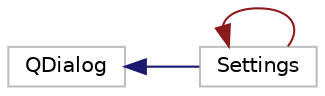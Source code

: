 digraph "Graphical Class Hierarchy"
{
  edge [fontname="Helvetica",fontsize="10",labelfontname="Helvetica",labelfontsize="10"];
  node [fontname="Helvetica",fontsize="10",shape=record];
  rankdir="LR";
  Node7 [label="QDialog",height=0.2,width=0.4,color="grey75", fillcolor="white", style="filled"];
  Node7 -> Node0 [dir="back",color="midnightblue",fontsize="10",style="solid",fontname="Helvetica"];
  Node0 [label="Settings",height=0.2,width=0.4,color="black", fillcolor="white", style="filled",URL="$classSettings.html",tooltip="The Settings class linked to the settings window. "];
  Node0 [label="Settings",height=0.2,width=0.4,color="grey75", fillcolor="white", style="filled"];
  Node0 -> Node0 [dir="back",color="firebrick4",fontsize="10",style="solid",fontname="Helvetica"];
}
